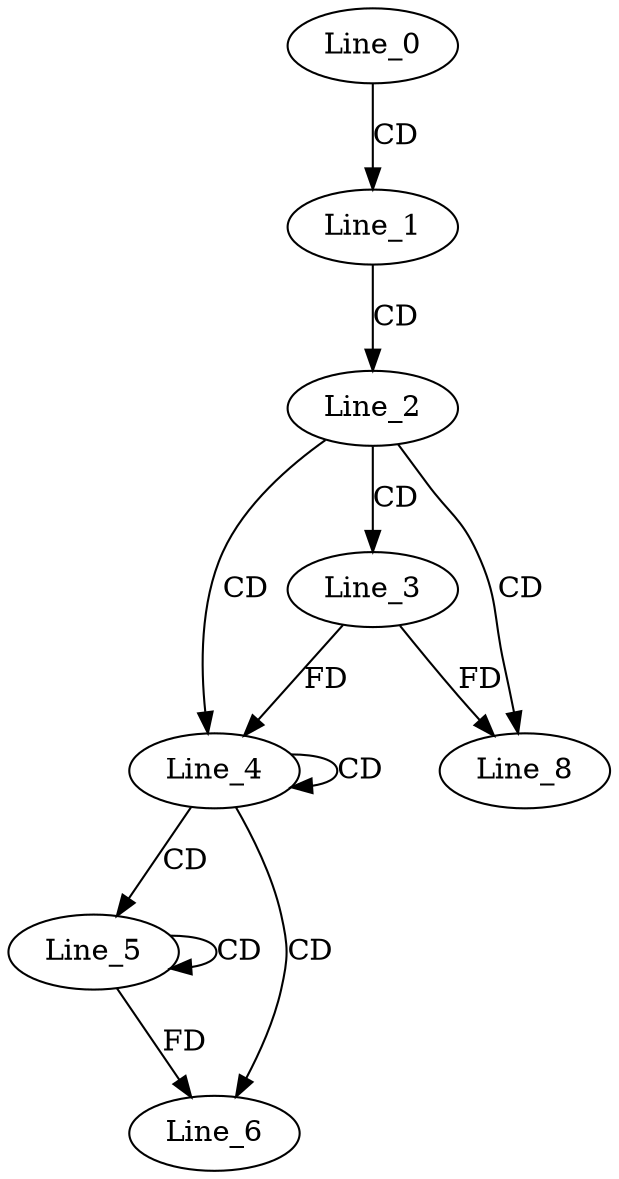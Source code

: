 digraph G {
  Line_0;
  Line_1;
  Line_2;
  Line_3;
  Line_4;
  Line_4;
  Line_5;
  Line_5;
  Line_6;
  Line_8;
  Line_0 -> Line_1 [ label="CD" ];
  Line_1 -> Line_2 [ label="CD" ];
  Line_2 -> Line_3 [ label="CD" ];
  Line_2 -> Line_4 [ label="CD" ];
  Line_4 -> Line_4 [ label="CD" ];
  Line_3 -> Line_4 [ label="FD" ];
  Line_4 -> Line_5 [ label="CD" ];
  Line_5 -> Line_5 [ label="CD" ];
  Line_4 -> Line_6 [ label="CD" ];
  Line_5 -> Line_6 [ label="FD" ];
  Line_2 -> Line_8 [ label="CD" ];
  Line_3 -> Line_8 [ label="FD" ];
}

